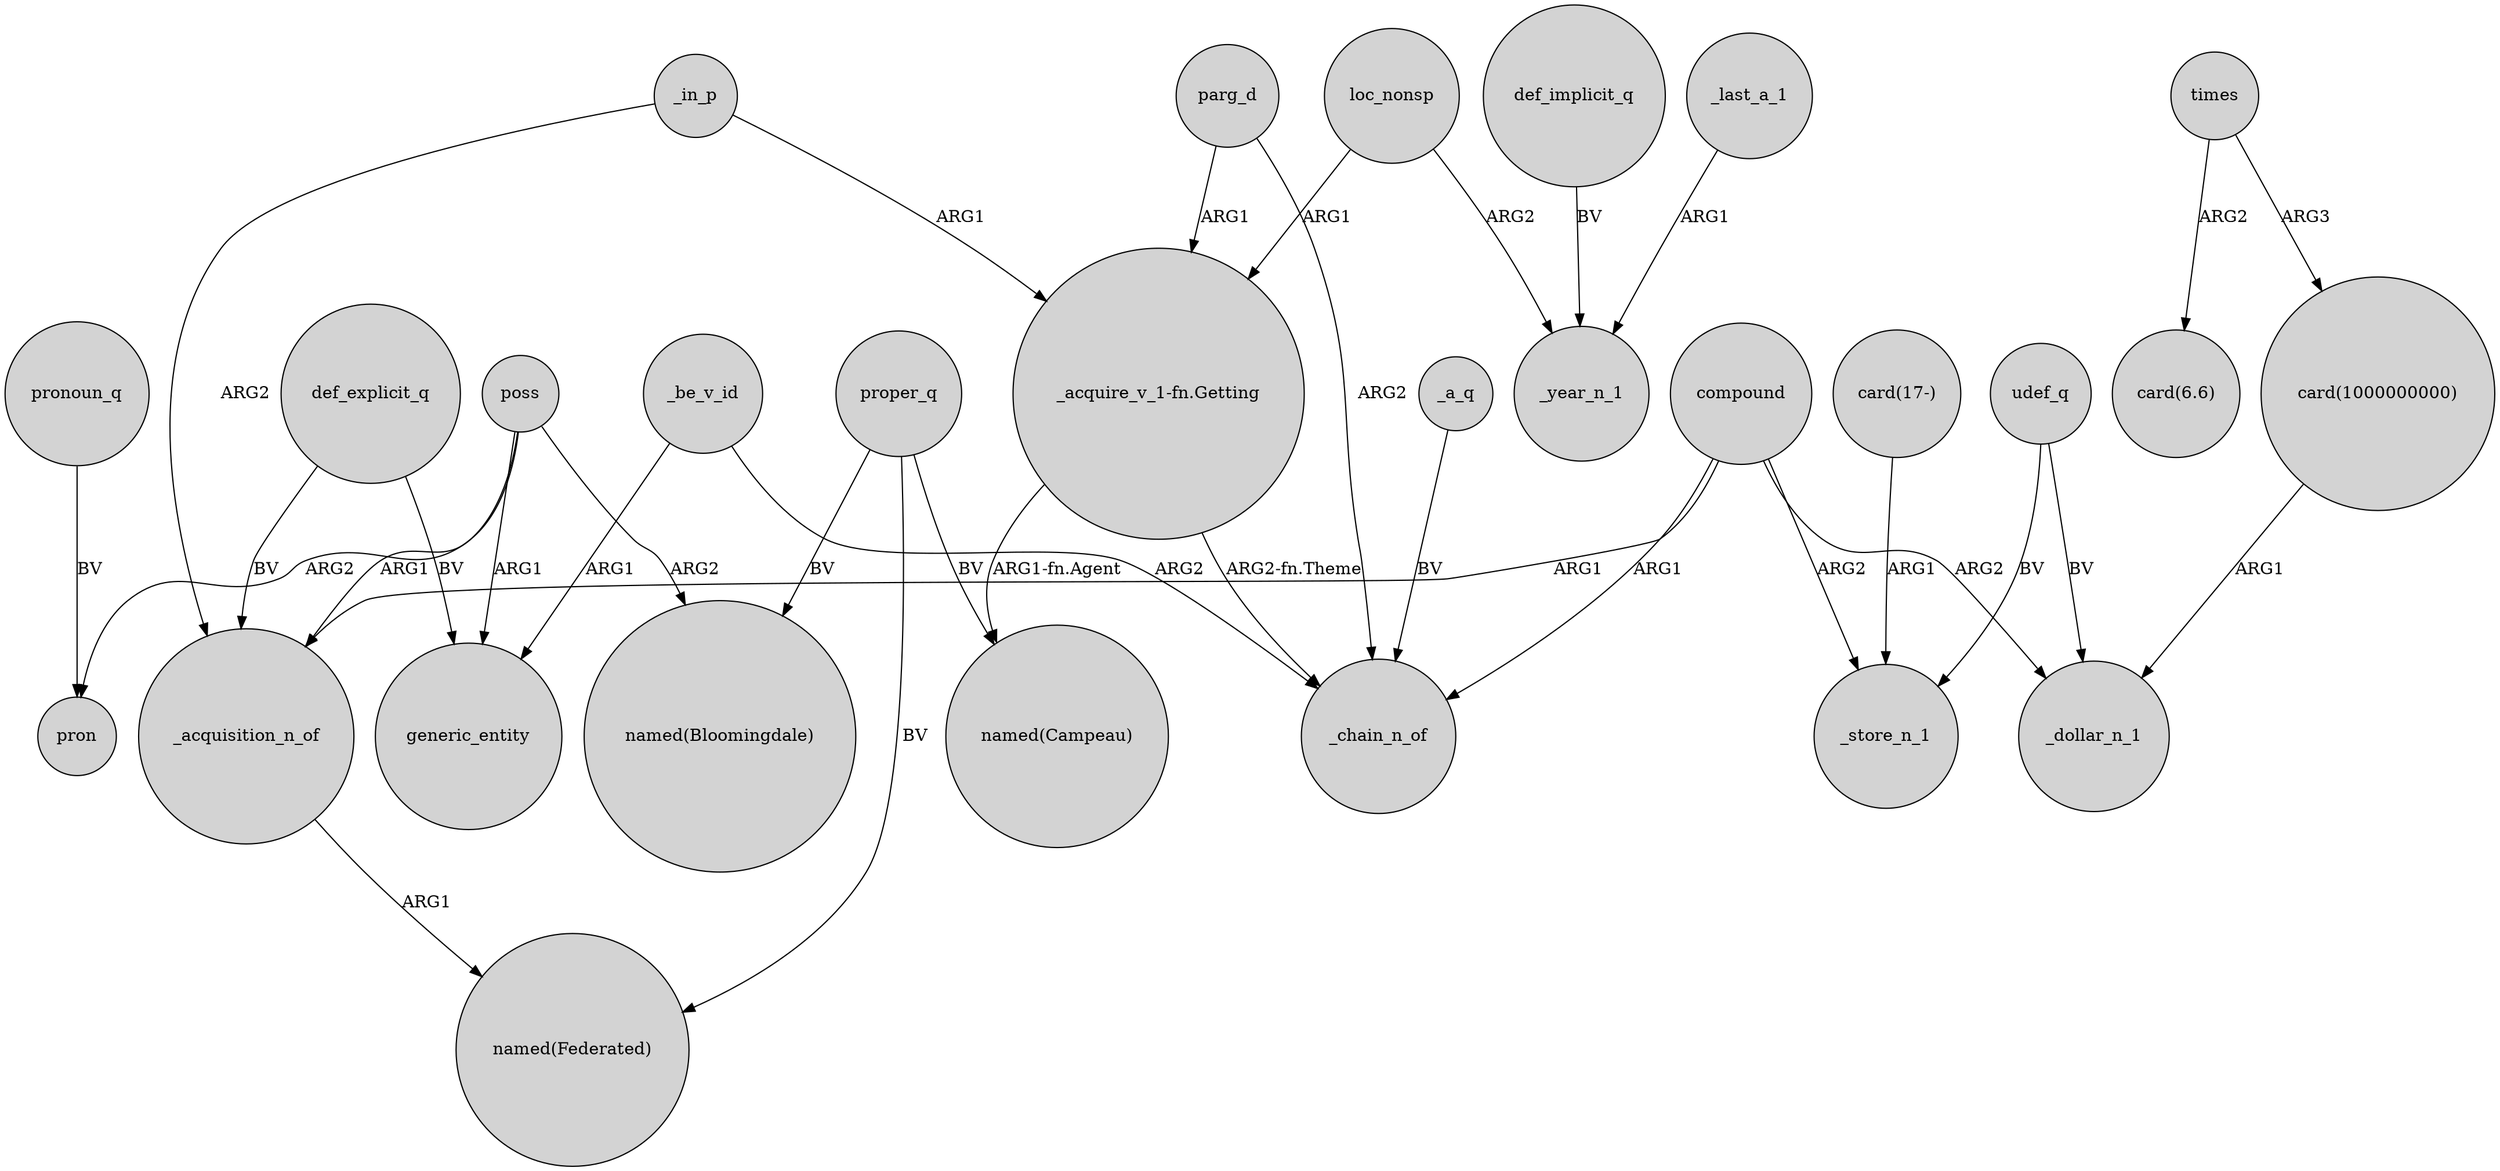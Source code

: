 digraph {
	node [shape=circle style=filled]
	_in_p -> _acquisition_n_of [label=ARG2]
	poss -> _acquisition_n_of [label=ARG1]
	_be_v_id -> _chain_n_of [label=ARG2]
	poss -> generic_entity [label=ARG1]
	_in_p -> "_acquire_v_1-fn.Getting" [label=ARG1]
	poss -> pron [label=ARG2]
	times -> "card(6.6)" [label=ARG2]
	def_implicit_q -> _year_n_1 [label=BV]
	_a_q -> _chain_n_of [label=BV]
	_acquisition_n_of -> "named(Federated)" [label=ARG1]
	parg_d -> _chain_n_of [label=ARG2]
	compound -> _chain_n_of [label=ARG1]
	def_explicit_q -> generic_entity [label=BV]
	_be_v_id -> generic_entity [label=ARG1]
	"_acquire_v_1-fn.Getting" -> _chain_n_of [label="ARG2-fn.Theme"]
	def_explicit_q -> _acquisition_n_of [label=BV]
	times -> "card(1000000000)" [label=ARG3]
	pronoun_q -> pron [label=BV]
	poss -> "named(Bloomingdale)" [label=ARG2]
	proper_q -> "named(Campeau)" [label=BV]
	loc_nonsp -> _year_n_1 [label=ARG2]
	_last_a_1 -> _year_n_1 [label=ARG1]
	"card(17-)" -> _store_n_1 [label=ARG1]
	proper_q -> "named(Bloomingdale)" [label=BV]
	compound -> _store_n_1 [label=ARG2]
	"card(1000000000)" -> _dollar_n_1 [label=ARG1]
	parg_d -> "_acquire_v_1-fn.Getting" [label=ARG1]
	compound -> _dollar_n_1 [label=ARG2]
	compound -> _acquisition_n_of [label=ARG1]
	proper_q -> "named(Federated)" [label=BV]
	"_acquire_v_1-fn.Getting" -> "named(Campeau)" [label="ARG1-fn.Agent"]
	udef_q -> _store_n_1 [label=BV]
	udef_q -> _dollar_n_1 [label=BV]
	loc_nonsp -> "_acquire_v_1-fn.Getting" [label=ARG1]
}

